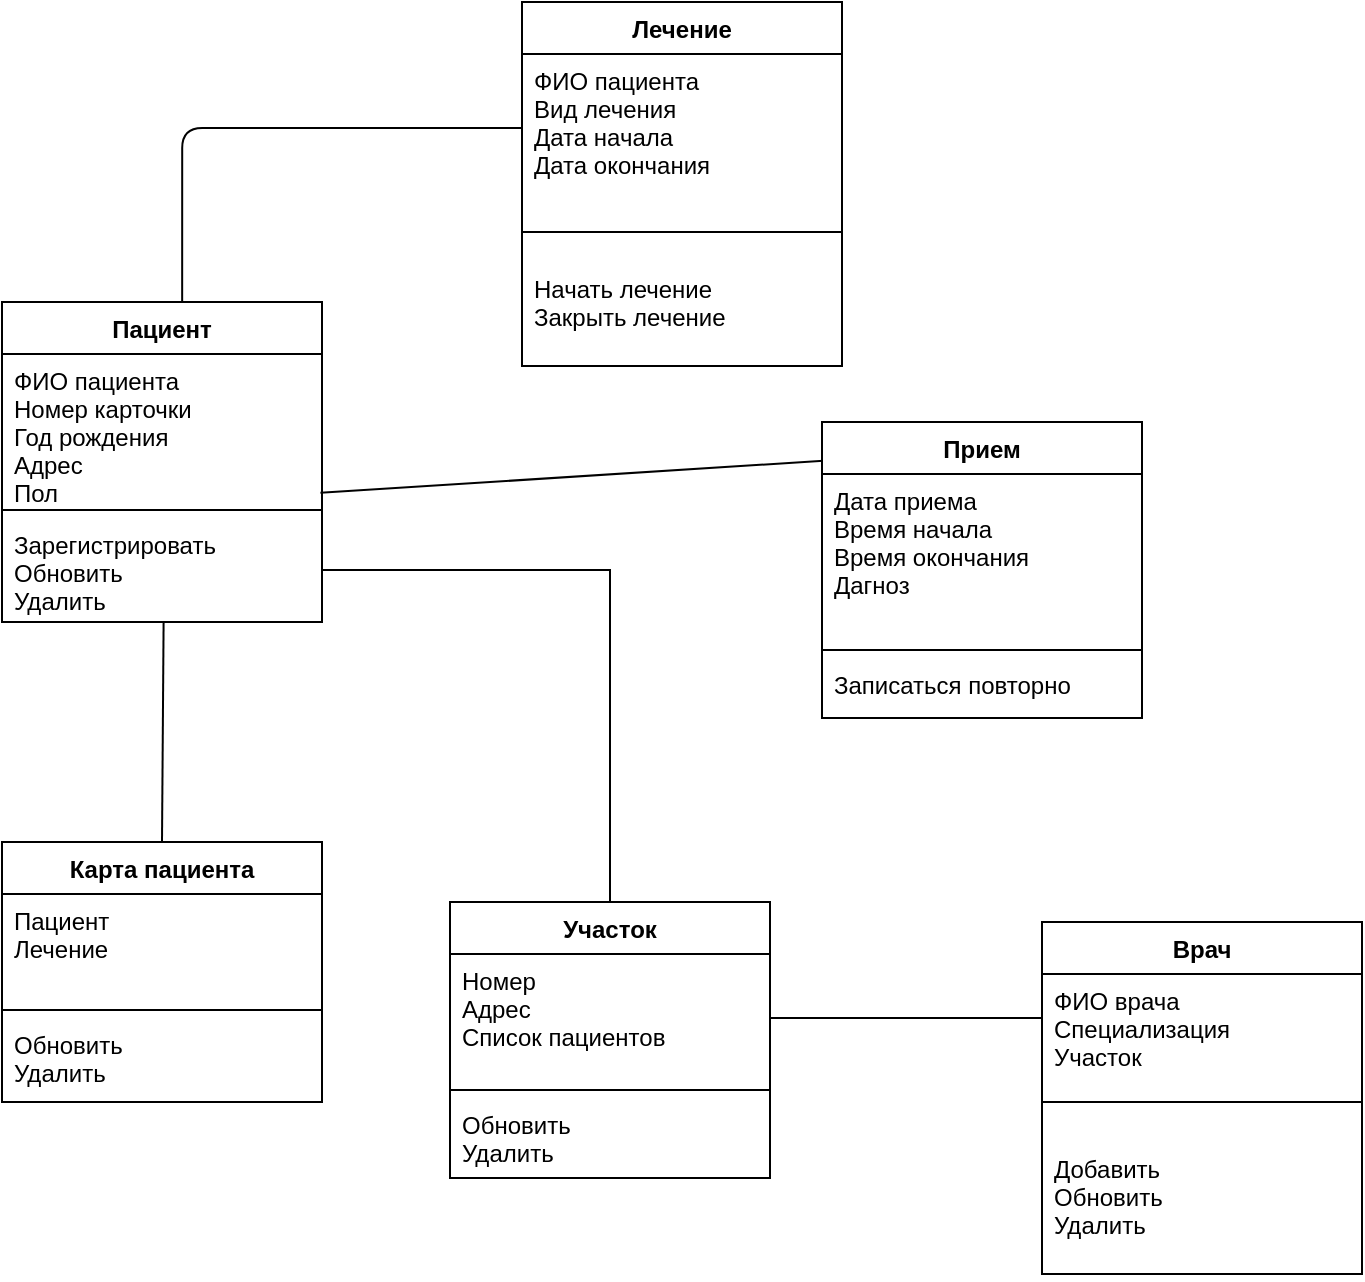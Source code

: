 <mxfile version="13.8.0" type="github">
  <diagram id="OhtHKVrL0nnKopMcmY72" name="Page-1">
    <mxGraphModel dx="1038" dy="580" grid="1" gridSize="10" guides="1" tooltips="1" connect="1" arrows="1" fold="1" page="1" pageScale="1" pageWidth="827" pageHeight="1169" math="0" shadow="0">
      <root>
        <mxCell id="0" />
        <mxCell id="1" parent="0" />
        <mxCell id="2mTgwutv4SFY01zLwJAk-33" value="" style="endArrow=none;endFill=0;endSize=12;html=1;exitX=0.563;exitY=0;exitDx=0;exitDy=0;entryX=0;entryY=0.5;entryDx=0;entryDy=0;startArrow=none;startFill=0;sketch=0;edgeStyle=orthogonalEdgeStyle;exitPerimeter=0;" parent="1" source="2mTgwutv4SFY01zLwJAk-7" target="2mTgwutv4SFY01zLwJAk-22" edge="1">
          <mxGeometry width="160" relative="1" as="geometry">
            <mxPoint x="330" y="200" as="sourcePoint" />
            <mxPoint x="490" y="200" as="targetPoint" />
          </mxGeometry>
        </mxCell>
        <mxCell id="2mTgwutv4SFY01zLwJAk-39" value="" style="endArrow=none;endFill=0;endSize=12;html=1;exitX=0.5;exitY=0;exitDx=0;exitDy=0;entryX=0.505;entryY=1.004;entryDx=0;entryDy=0;entryPerimeter=0;" parent="1" source="2mTgwutv4SFY01zLwJAk-34" target="2mTgwutv4SFY01zLwJAk-10" edge="1">
          <mxGeometry width="160" relative="1" as="geometry">
            <mxPoint x="330" y="200" as="sourcePoint" />
            <mxPoint x="490" y="200" as="targetPoint" />
          </mxGeometry>
        </mxCell>
        <mxCell id="2mTgwutv4SFY01zLwJAk-50" value="" style="endArrow=none;endFill=0;endSize=12;html=1;entryX=0;entryY=0.5;entryDx=0;entryDy=0;exitX=1;exitY=0.5;exitDx=0;exitDy=0;" parent="1" source="TXsVOiQQEkHrG9GgxMM1-3" target="2mTgwutv4SFY01zLwJAk-45" edge="1">
          <mxGeometry width="160" relative="1" as="geometry">
            <mxPoint x="420" y="492" as="sourcePoint" />
            <mxPoint x="490" y="400" as="targetPoint" />
          </mxGeometry>
        </mxCell>
        <mxCell id="2mTgwutv4SFY01zLwJAk-34" value="Карта пациента" style="swimlane;fontStyle=1;align=center;verticalAlign=top;childLayout=stackLayout;horizontal=1;startSize=26;horizontalStack=0;resizeParent=1;resizeParentMax=0;resizeLast=0;collapsible=1;marginBottom=0;" parent="1" vertex="1">
          <mxGeometry x="30" y="440" width="160" height="130" as="geometry" />
        </mxCell>
        <mxCell id="2mTgwutv4SFY01zLwJAk-35" value="Пациент&#xa;Лечение" style="text;strokeColor=none;fillColor=none;align=left;verticalAlign=top;spacingLeft=4;spacingRight=4;overflow=hidden;rotatable=0;points=[[0,0.5],[1,0.5]];portConstraint=eastwest;" parent="2mTgwutv4SFY01zLwJAk-34" vertex="1">
          <mxGeometry y="26" width="160" height="54" as="geometry" />
        </mxCell>
        <mxCell id="2mTgwutv4SFY01zLwJAk-36" value="" style="line;strokeWidth=1;fillColor=none;align=left;verticalAlign=middle;spacingTop=-1;spacingLeft=3;spacingRight=3;rotatable=0;labelPosition=right;points=[];portConstraint=eastwest;" parent="2mTgwutv4SFY01zLwJAk-34" vertex="1">
          <mxGeometry y="80" width="160" height="8" as="geometry" />
        </mxCell>
        <mxCell id="2mTgwutv4SFY01zLwJAk-37" value="Обновить&#xa;Удалить" style="text;strokeColor=none;fillColor=none;align=left;verticalAlign=top;spacingLeft=4;spacingRight=4;overflow=hidden;rotatable=0;points=[[0,0.5],[1,0.5]];portConstraint=eastwest;" parent="2mTgwutv4SFY01zLwJAk-34" vertex="1">
          <mxGeometry y="88" width="160" height="42" as="geometry" />
        </mxCell>
        <mxCell id="2mTgwutv4SFY01zLwJAk-7" value="Пациент" style="swimlane;fontStyle=1;align=center;verticalAlign=top;childLayout=stackLayout;horizontal=1;startSize=26;horizontalStack=0;resizeParent=1;resizeParentMax=0;resizeLast=0;collapsible=1;marginBottom=0;" parent="1" vertex="1">
          <mxGeometry x="30" y="170" width="160" height="160" as="geometry" />
        </mxCell>
        <mxCell id="2mTgwutv4SFY01zLwJAk-8" value="ФИО пациента&#xa;Номер карточки&#xa;Год рождения&#xa;Адрес&#xa;Пол&#xa;" style="text;strokeColor=none;fillColor=none;align=left;verticalAlign=top;spacingLeft=4;spacingRight=4;overflow=hidden;rotatable=0;points=[[0,0.5],[1,0.5]];portConstraint=eastwest;" parent="2mTgwutv4SFY01zLwJAk-7" vertex="1">
          <mxGeometry y="26" width="160" height="74" as="geometry" />
        </mxCell>
        <mxCell id="2mTgwutv4SFY01zLwJAk-9" value="" style="line;strokeWidth=1;fillColor=none;align=left;verticalAlign=middle;spacingTop=-1;spacingLeft=3;spacingRight=3;rotatable=0;labelPosition=right;points=[];portConstraint=eastwest;" parent="2mTgwutv4SFY01zLwJAk-7" vertex="1">
          <mxGeometry y="100" width="160" height="8" as="geometry" />
        </mxCell>
        <mxCell id="2mTgwutv4SFY01zLwJAk-10" value="Зарегистрировать&#xa;Обновить &#xa;Удалить" style="text;strokeColor=none;fillColor=none;align=left;verticalAlign=top;spacingLeft=4;spacingRight=4;overflow=hidden;rotatable=0;points=[[0,0.5],[1,0.5]];portConstraint=eastwest;" parent="2mTgwutv4SFY01zLwJAk-7" vertex="1">
          <mxGeometry y="108" width="160" height="52" as="geometry" />
        </mxCell>
        <mxCell id="2mTgwutv4SFY01zLwJAk-51" style="edgeStyle=orthogonalEdgeStyle;rounded=0;sketch=0;orthogonalLoop=1;jettySize=auto;html=1;entryX=1;entryY=0.5;entryDx=0;entryDy=0;startArrow=none;startFill=0;endArrow=none;endFill=0;" parent="1" source="TXsVOiQQEkHrG9GgxMM1-2" target="2mTgwutv4SFY01zLwJAk-10" edge="1">
          <mxGeometry relative="1" as="geometry">
            <mxPoint x="315" y="453" as="sourcePoint" />
          </mxGeometry>
        </mxCell>
        <mxCell id="2mTgwutv4SFY01zLwJAk-66" value="" style="endArrow=none;endFill=0;endSize=12;html=1;exitX=0.995;exitY=0.938;exitDx=0;exitDy=0;exitPerimeter=0;entryX=0.005;entryY=0.131;entryDx=0;entryDy=0;entryPerimeter=0;" parent="1" source="2mTgwutv4SFY01zLwJAk-8" target="2mTgwutv4SFY01zLwJAk-61" edge="1">
          <mxGeometry width="160" relative="1" as="geometry">
            <mxPoint x="330" y="400" as="sourcePoint" />
            <mxPoint x="490" y="400" as="targetPoint" />
          </mxGeometry>
        </mxCell>
        <mxCell id="2mTgwutv4SFY01zLwJAk-21" value="Лечение" style="swimlane;fontStyle=1;align=center;verticalAlign=top;childLayout=stackLayout;horizontal=1;startSize=26;horizontalStack=0;resizeParent=1;resizeParentMax=0;resizeLast=0;collapsible=1;marginBottom=0;" parent="1" vertex="1">
          <mxGeometry x="290" y="20" width="160" height="182" as="geometry" />
        </mxCell>
        <mxCell id="2mTgwutv4SFY01zLwJAk-22" value="ФИО пациента&#xa;Вид лечения&#xa;Дата начала&#xa;Дата окончания" style="text;strokeColor=none;fillColor=none;align=left;verticalAlign=top;spacingLeft=4;spacingRight=4;overflow=hidden;rotatable=0;points=[[0,0.5],[1,0.5]];portConstraint=eastwest;" parent="2mTgwutv4SFY01zLwJAk-21" vertex="1">
          <mxGeometry y="26" width="160" height="74" as="geometry" />
        </mxCell>
        <mxCell id="2mTgwutv4SFY01zLwJAk-23" value="" style="line;strokeWidth=1;fillColor=none;align=left;verticalAlign=middle;spacingTop=-1;spacingLeft=3;spacingRight=3;rotatable=0;labelPosition=right;points=[];portConstraint=eastwest;" parent="2mTgwutv4SFY01zLwJAk-21" vertex="1">
          <mxGeometry y="100" width="160" height="30" as="geometry" />
        </mxCell>
        <mxCell id="2mTgwutv4SFY01zLwJAk-24" value="Начать лечение&#xa;Закрыть лечение" style="text;strokeColor=none;fillColor=none;align=left;verticalAlign=top;spacingLeft=4;spacingRight=4;overflow=hidden;rotatable=0;points=[[0,0.5],[1,0.5]];portConstraint=eastwest;" parent="2mTgwutv4SFY01zLwJAk-21" vertex="1">
          <mxGeometry y="130" width="160" height="52" as="geometry" />
        </mxCell>
        <mxCell id="2mTgwutv4SFY01zLwJAk-61" value="Прием" style="swimlane;fontStyle=1;align=center;verticalAlign=top;childLayout=stackLayout;horizontal=1;startSize=26;horizontalStack=0;resizeParent=1;resizeParentMax=0;resizeLast=0;collapsible=1;marginBottom=0;" parent="1" vertex="1">
          <mxGeometry x="440" y="230" width="160" height="148" as="geometry" />
        </mxCell>
        <mxCell id="2mTgwutv4SFY01zLwJAk-62" value="Дата приема&#xa;Время начала&#xa;Время окончания&#xa;Дагноз&#xa;" style="text;strokeColor=none;fillColor=none;align=left;verticalAlign=top;spacingLeft=4;spacingRight=4;overflow=hidden;rotatable=0;points=[[0,0.5],[1,0.5]];portConstraint=eastwest;" parent="2mTgwutv4SFY01zLwJAk-61" vertex="1">
          <mxGeometry y="26" width="160" height="84" as="geometry" />
        </mxCell>
        <mxCell id="2mTgwutv4SFY01zLwJAk-63" value="" style="line;strokeWidth=1;fillColor=none;align=left;verticalAlign=middle;spacingTop=-1;spacingLeft=3;spacingRight=3;rotatable=0;labelPosition=right;points=[];portConstraint=eastwest;" parent="2mTgwutv4SFY01zLwJAk-61" vertex="1">
          <mxGeometry y="110" width="160" height="8" as="geometry" />
        </mxCell>
        <mxCell id="2mTgwutv4SFY01zLwJAk-64" value="Записаться повторно" style="text;strokeColor=none;fillColor=none;align=left;verticalAlign=top;spacingLeft=4;spacingRight=4;overflow=hidden;rotatable=0;points=[[0,0.5],[1,0.5]];portConstraint=eastwest;" parent="2mTgwutv4SFY01zLwJAk-61" vertex="1">
          <mxGeometry y="118" width="160" height="30" as="geometry" />
        </mxCell>
        <mxCell id="2mTgwutv4SFY01zLwJAk-44" value="Врач" style="swimlane;fontStyle=1;align=center;verticalAlign=top;childLayout=stackLayout;horizontal=1;startSize=26;horizontalStack=0;resizeParent=1;resizeParentMax=0;resizeLast=0;collapsible=1;marginBottom=0;" parent="1" vertex="1">
          <mxGeometry x="550" y="480" width="160" height="176" as="geometry" />
        </mxCell>
        <mxCell id="2mTgwutv4SFY01zLwJAk-45" value="ФИО врача&#xa;Специализация&#xa;Участок" style="text;strokeColor=none;fillColor=none;align=left;verticalAlign=top;spacingLeft=4;spacingRight=4;overflow=hidden;rotatable=0;points=[[0,0.5],[1,0.5]];portConstraint=eastwest;" parent="2mTgwutv4SFY01zLwJAk-44" vertex="1">
          <mxGeometry y="26" width="160" height="44" as="geometry" />
        </mxCell>
        <mxCell id="2mTgwutv4SFY01zLwJAk-46" value="" style="line;strokeWidth=1;fillColor=none;align=left;verticalAlign=middle;spacingTop=-1;spacingLeft=3;spacingRight=3;rotatable=0;labelPosition=right;points=[];portConstraint=eastwest;" parent="2mTgwutv4SFY01zLwJAk-44" vertex="1">
          <mxGeometry y="70" width="160" height="40" as="geometry" />
        </mxCell>
        <mxCell id="2mTgwutv4SFY01zLwJAk-47" value="Добавить&#xa;Обновить&#xa;Удалить" style="text;strokeColor=none;fillColor=none;align=left;verticalAlign=top;spacingLeft=4;spacingRight=4;overflow=hidden;rotatable=0;points=[[0,0.5],[1,0.5]];portConstraint=eastwest;" parent="2mTgwutv4SFY01zLwJAk-44" vertex="1">
          <mxGeometry y="110" width="160" height="66" as="geometry" />
        </mxCell>
        <mxCell id="TXsVOiQQEkHrG9GgxMM1-2" value="Участок" style="swimlane;fontStyle=1;align=center;verticalAlign=top;childLayout=stackLayout;horizontal=1;startSize=26;horizontalStack=0;resizeParent=1;resizeParentMax=0;resizeLast=0;collapsible=1;marginBottom=0;" vertex="1" parent="1">
          <mxGeometry x="254" y="470" width="160" height="138" as="geometry" />
        </mxCell>
        <mxCell id="TXsVOiQQEkHrG9GgxMM1-3" value="Номер&#xa;Адрес&#xa;Список пациентов" style="text;strokeColor=none;fillColor=none;align=left;verticalAlign=top;spacingLeft=4;spacingRight=4;overflow=hidden;rotatable=0;points=[[0,0.5],[1,0.5]];portConstraint=eastwest;" vertex="1" parent="TXsVOiQQEkHrG9GgxMM1-2">
          <mxGeometry y="26" width="160" height="64" as="geometry" />
        </mxCell>
        <mxCell id="TXsVOiQQEkHrG9GgxMM1-4" value="" style="line;strokeWidth=1;fillColor=none;align=left;verticalAlign=middle;spacingTop=-1;spacingLeft=3;spacingRight=3;rotatable=0;labelPosition=right;points=[];portConstraint=eastwest;" vertex="1" parent="TXsVOiQQEkHrG9GgxMM1-2">
          <mxGeometry y="90" width="160" height="8" as="geometry" />
        </mxCell>
        <mxCell id="TXsVOiQQEkHrG9GgxMM1-5" value="Обновить&#xa;Удалить" style="text;strokeColor=none;fillColor=none;align=left;verticalAlign=top;spacingLeft=4;spacingRight=4;overflow=hidden;rotatable=0;points=[[0,0.5],[1,0.5]];portConstraint=eastwest;" vertex="1" parent="TXsVOiQQEkHrG9GgxMM1-2">
          <mxGeometry y="98" width="160" height="40" as="geometry" />
        </mxCell>
      </root>
    </mxGraphModel>
  </diagram>
</mxfile>
